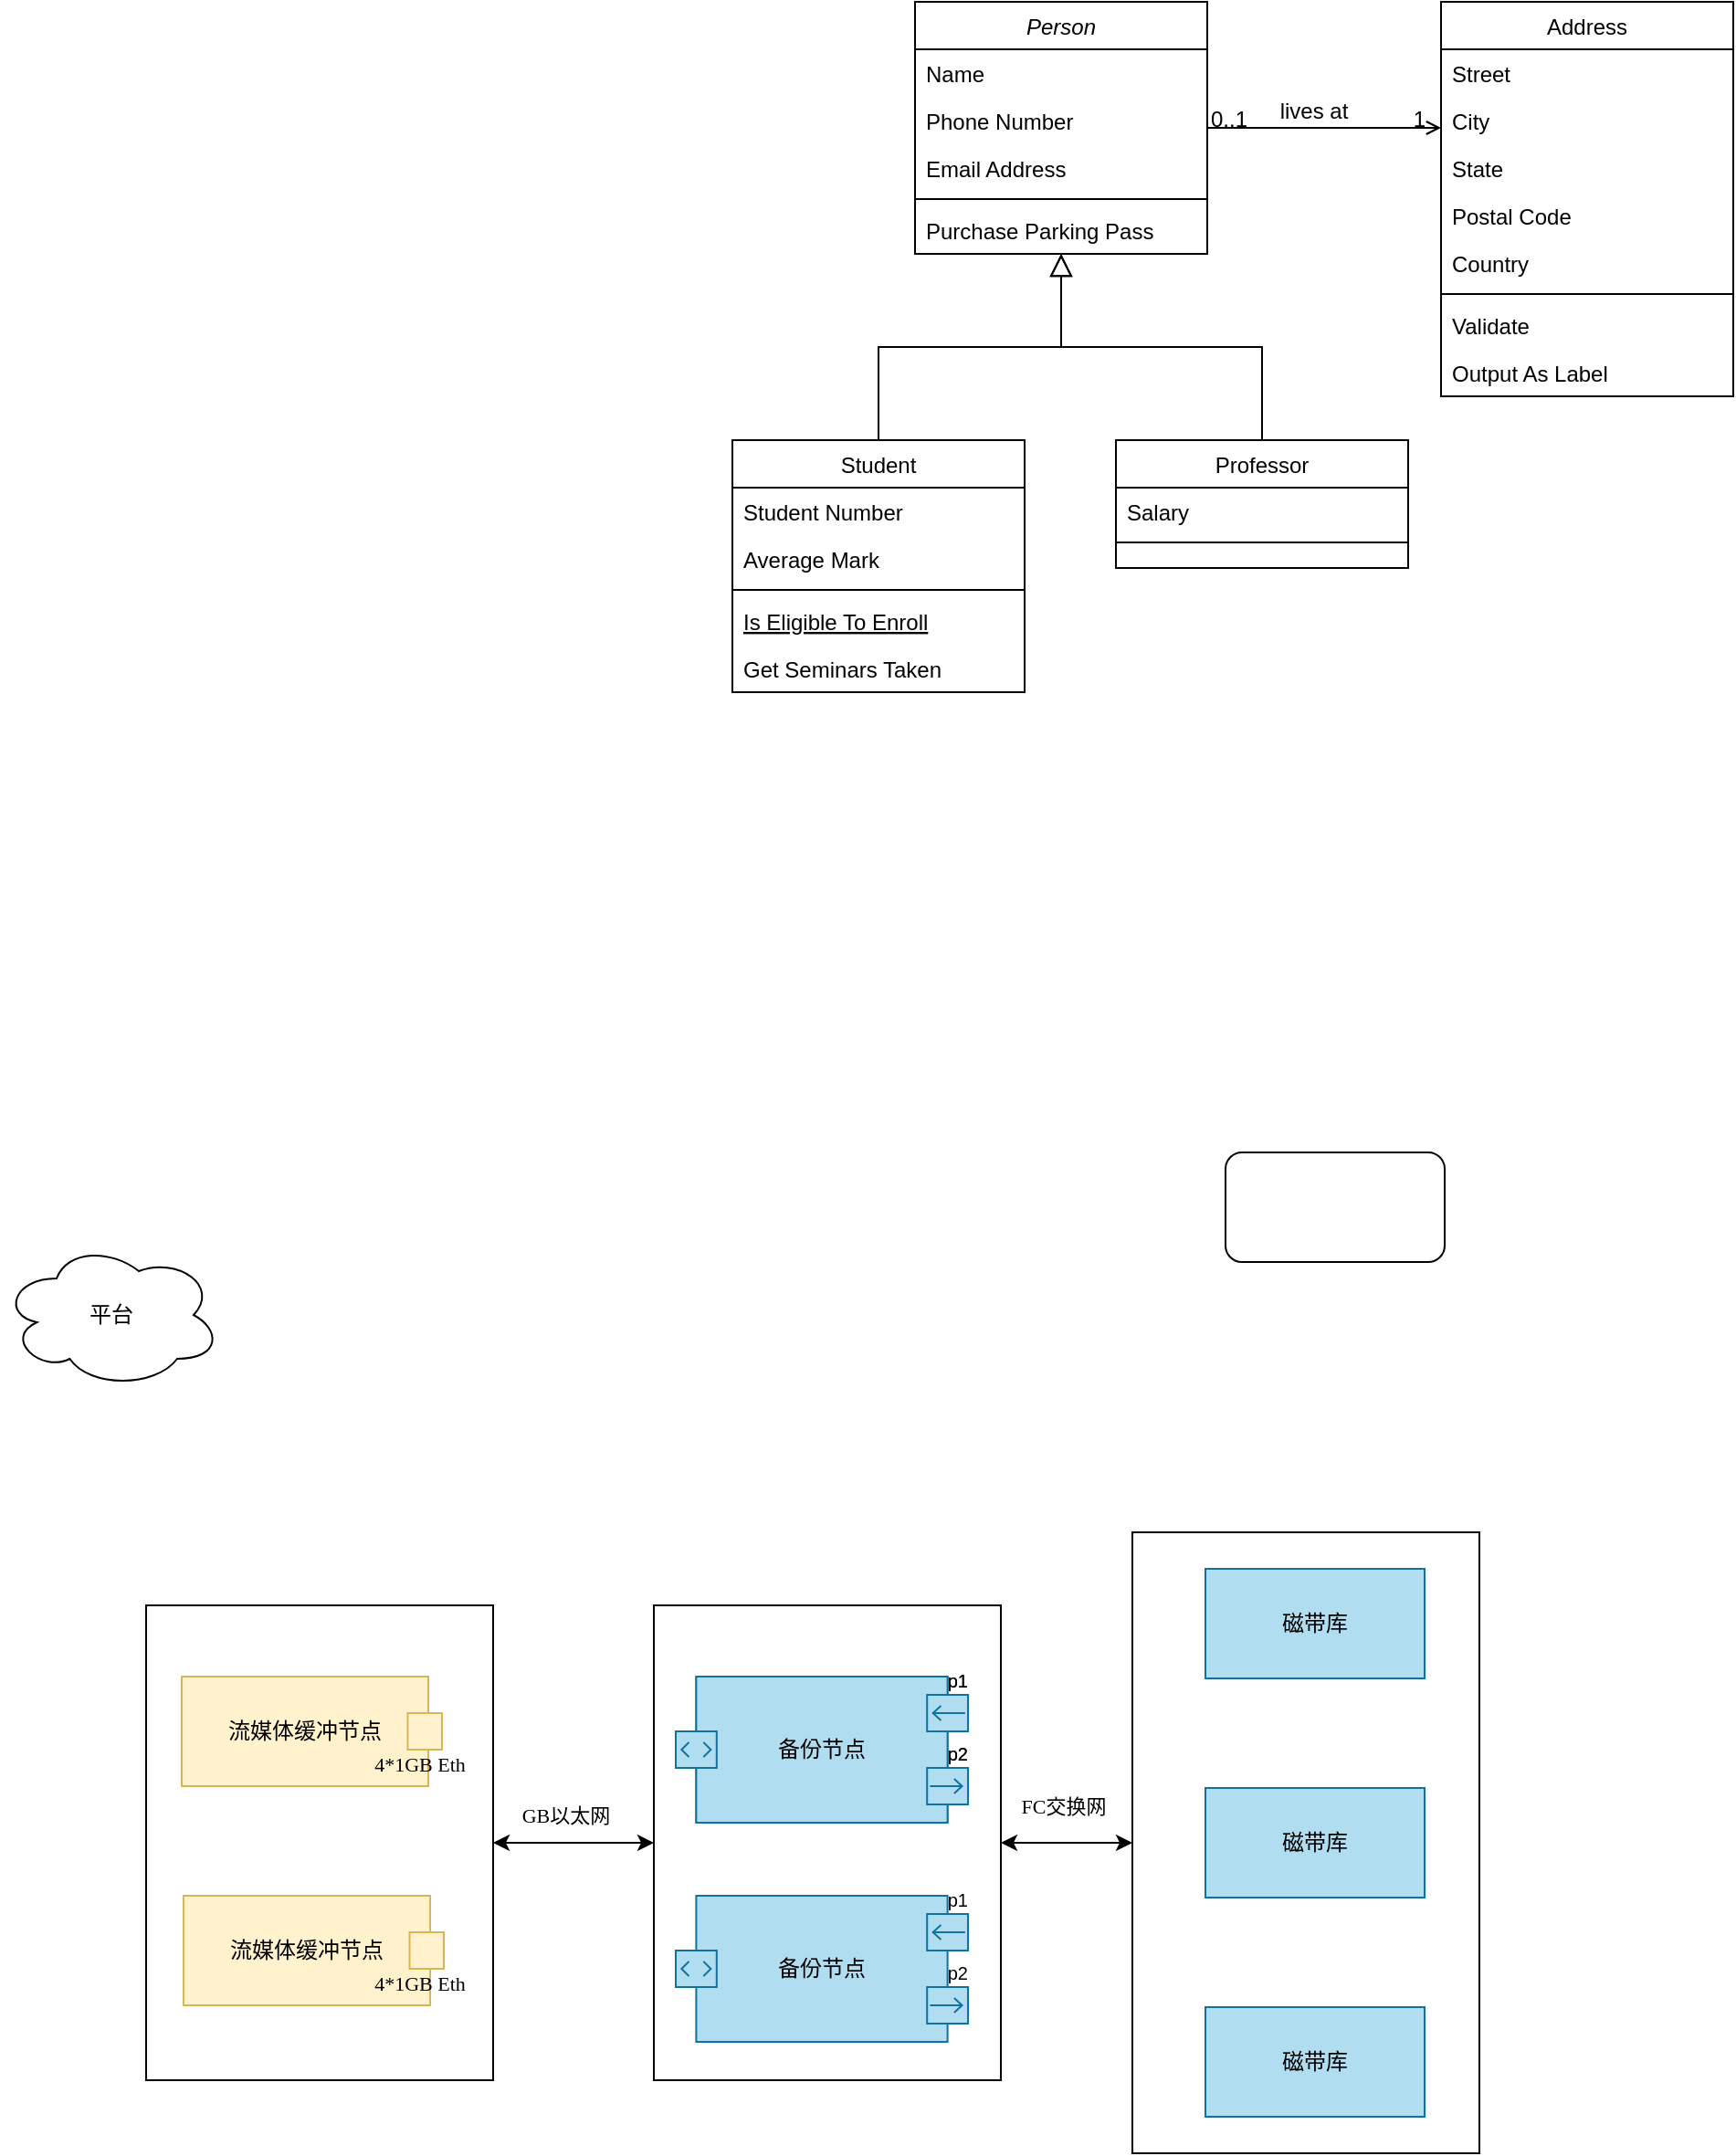 <mxfile version="18.2.0" type="github">
  <diagram id="C5RBs43oDa-KdzZeNtuy" name="Page-1">
    <mxGraphModel dx="2310" dy="827" grid="1" gridSize="10" guides="1" tooltips="1" connect="1" arrows="1" fold="1" page="1" pageScale="1" pageWidth="827" pageHeight="1169" math="0" shadow="0">
      <root>
        <mxCell id="WIyWlLk6GJQsqaUBKTNV-0" />
        <mxCell id="WIyWlLk6GJQsqaUBKTNV-1" parent="WIyWlLk6GJQsqaUBKTNV-0" />
        <mxCell id="aKD4hpUVsNgHDwLHOLFN-63" value="" style="rounded=0;whiteSpace=wrap;html=1;strokeColor=#000000;" vertex="1" parent="WIyWlLk6GJQsqaUBKTNV-1">
          <mxGeometry x="339" y="958" width="190" height="340" as="geometry" />
        </mxCell>
        <mxCell id="aKD4hpUVsNgHDwLHOLFN-58" value="" style="rounded=0;whiteSpace=wrap;html=1;strokeColor=#000000;" vertex="1" parent="WIyWlLk6GJQsqaUBKTNV-1">
          <mxGeometry x="77" y="998" width="190" height="260" as="geometry" />
        </mxCell>
        <mxCell id="aKD4hpUVsNgHDwLHOLFN-24" value="" style="rounded=0;whiteSpace=wrap;html=1;strokeColor=#000000;" vertex="1" parent="WIyWlLk6GJQsqaUBKTNV-1">
          <mxGeometry x="-201" y="998" width="190" height="260" as="geometry" />
        </mxCell>
        <mxCell id="zkfFHV4jXpPFQw0GAbJ--0" value="Person" style="swimlane;fontStyle=2;align=center;verticalAlign=top;childLayout=stackLayout;horizontal=1;startSize=26;horizontalStack=0;resizeParent=1;resizeLast=0;collapsible=1;marginBottom=0;rounded=0;shadow=0;strokeWidth=1;" parent="WIyWlLk6GJQsqaUBKTNV-1" vertex="1">
          <mxGeometry x="220" y="120" width="160" height="138" as="geometry">
            <mxRectangle x="230" y="140" width="160" height="26" as="alternateBounds" />
          </mxGeometry>
        </mxCell>
        <mxCell id="zkfFHV4jXpPFQw0GAbJ--1" value="Name" style="text;align=left;verticalAlign=top;spacingLeft=4;spacingRight=4;overflow=hidden;rotatable=0;points=[[0,0.5],[1,0.5]];portConstraint=eastwest;" parent="zkfFHV4jXpPFQw0GAbJ--0" vertex="1">
          <mxGeometry y="26" width="160" height="26" as="geometry" />
        </mxCell>
        <mxCell id="zkfFHV4jXpPFQw0GAbJ--2" value="Phone Number" style="text;align=left;verticalAlign=top;spacingLeft=4;spacingRight=4;overflow=hidden;rotatable=0;points=[[0,0.5],[1,0.5]];portConstraint=eastwest;rounded=0;shadow=0;html=0;" parent="zkfFHV4jXpPFQw0GAbJ--0" vertex="1">
          <mxGeometry y="52" width="160" height="26" as="geometry" />
        </mxCell>
        <mxCell id="zkfFHV4jXpPFQw0GAbJ--3" value="Email Address" style="text;align=left;verticalAlign=top;spacingLeft=4;spacingRight=4;overflow=hidden;rotatable=0;points=[[0,0.5],[1,0.5]];portConstraint=eastwest;rounded=0;shadow=0;html=0;" parent="zkfFHV4jXpPFQw0GAbJ--0" vertex="1">
          <mxGeometry y="78" width="160" height="26" as="geometry" />
        </mxCell>
        <mxCell id="zkfFHV4jXpPFQw0GAbJ--4" value="" style="line;html=1;strokeWidth=1;align=left;verticalAlign=middle;spacingTop=-1;spacingLeft=3;spacingRight=3;rotatable=0;labelPosition=right;points=[];portConstraint=eastwest;" parent="zkfFHV4jXpPFQw0GAbJ--0" vertex="1">
          <mxGeometry y="104" width="160" height="8" as="geometry" />
        </mxCell>
        <mxCell id="zkfFHV4jXpPFQw0GAbJ--5" value="Purchase Parking Pass" style="text;align=left;verticalAlign=top;spacingLeft=4;spacingRight=4;overflow=hidden;rotatable=0;points=[[0,0.5],[1,0.5]];portConstraint=eastwest;" parent="zkfFHV4jXpPFQw0GAbJ--0" vertex="1">
          <mxGeometry y="112" width="160" height="26" as="geometry" />
        </mxCell>
        <mxCell id="zkfFHV4jXpPFQw0GAbJ--6" value="Student" style="swimlane;fontStyle=0;align=center;verticalAlign=top;childLayout=stackLayout;horizontal=1;startSize=26;horizontalStack=0;resizeParent=1;resizeLast=0;collapsible=1;marginBottom=0;rounded=0;shadow=0;strokeWidth=1;" parent="WIyWlLk6GJQsqaUBKTNV-1" vertex="1">
          <mxGeometry x="120" y="360" width="160" height="138" as="geometry">
            <mxRectangle x="130" y="380" width="160" height="26" as="alternateBounds" />
          </mxGeometry>
        </mxCell>
        <mxCell id="zkfFHV4jXpPFQw0GAbJ--7" value="Student Number" style="text;align=left;verticalAlign=top;spacingLeft=4;spacingRight=4;overflow=hidden;rotatable=0;points=[[0,0.5],[1,0.5]];portConstraint=eastwest;" parent="zkfFHV4jXpPFQw0GAbJ--6" vertex="1">
          <mxGeometry y="26" width="160" height="26" as="geometry" />
        </mxCell>
        <mxCell id="zkfFHV4jXpPFQw0GAbJ--8" value="Average Mark" style="text;align=left;verticalAlign=top;spacingLeft=4;spacingRight=4;overflow=hidden;rotatable=0;points=[[0,0.5],[1,0.5]];portConstraint=eastwest;rounded=0;shadow=0;html=0;" parent="zkfFHV4jXpPFQw0GAbJ--6" vertex="1">
          <mxGeometry y="52" width="160" height="26" as="geometry" />
        </mxCell>
        <mxCell id="zkfFHV4jXpPFQw0GAbJ--9" value="" style="line;html=1;strokeWidth=1;align=left;verticalAlign=middle;spacingTop=-1;spacingLeft=3;spacingRight=3;rotatable=0;labelPosition=right;points=[];portConstraint=eastwest;" parent="zkfFHV4jXpPFQw0GAbJ--6" vertex="1">
          <mxGeometry y="78" width="160" height="8" as="geometry" />
        </mxCell>
        <mxCell id="zkfFHV4jXpPFQw0GAbJ--10" value="Is Eligible To Enroll" style="text;align=left;verticalAlign=top;spacingLeft=4;spacingRight=4;overflow=hidden;rotatable=0;points=[[0,0.5],[1,0.5]];portConstraint=eastwest;fontStyle=4" parent="zkfFHV4jXpPFQw0GAbJ--6" vertex="1">
          <mxGeometry y="86" width="160" height="26" as="geometry" />
        </mxCell>
        <mxCell id="zkfFHV4jXpPFQw0GAbJ--11" value="Get Seminars Taken" style="text;align=left;verticalAlign=top;spacingLeft=4;spacingRight=4;overflow=hidden;rotatable=0;points=[[0,0.5],[1,0.5]];portConstraint=eastwest;" parent="zkfFHV4jXpPFQw0GAbJ--6" vertex="1">
          <mxGeometry y="112" width="160" height="26" as="geometry" />
        </mxCell>
        <mxCell id="zkfFHV4jXpPFQw0GAbJ--12" value="" style="endArrow=block;endSize=10;endFill=0;shadow=0;strokeWidth=1;rounded=0;edgeStyle=elbowEdgeStyle;elbow=vertical;" parent="WIyWlLk6GJQsqaUBKTNV-1" source="zkfFHV4jXpPFQw0GAbJ--6" target="zkfFHV4jXpPFQw0GAbJ--0" edge="1">
          <mxGeometry width="160" relative="1" as="geometry">
            <mxPoint x="200" y="203" as="sourcePoint" />
            <mxPoint x="200" y="203" as="targetPoint" />
          </mxGeometry>
        </mxCell>
        <mxCell id="zkfFHV4jXpPFQw0GAbJ--13" value="Professor" style="swimlane;fontStyle=0;align=center;verticalAlign=top;childLayout=stackLayout;horizontal=1;startSize=26;horizontalStack=0;resizeParent=1;resizeLast=0;collapsible=1;marginBottom=0;rounded=0;shadow=0;strokeWidth=1;" parent="WIyWlLk6GJQsqaUBKTNV-1" vertex="1">
          <mxGeometry x="330" y="360" width="160" height="70" as="geometry">
            <mxRectangle x="340" y="380" width="170" height="26" as="alternateBounds" />
          </mxGeometry>
        </mxCell>
        <mxCell id="zkfFHV4jXpPFQw0GAbJ--14" value="Salary" style="text;align=left;verticalAlign=top;spacingLeft=4;spacingRight=4;overflow=hidden;rotatable=0;points=[[0,0.5],[1,0.5]];portConstraint=eastwest;" parent="zkfFHV4jXpPFQw0GAbJ--13" vertex="1">
          <mxGeometry y="26" width="160" height="26" as="geometry" />
        </mxCell>
        <mxCell id="zkfFHV4jXpPFQw0GAbJ--15" value="" style="line;html=1;strokeWidth=1;align=left;verticalAlign=middle;spacingTop=-1;spacingLeft=3;spacingRight=3;rotatable=0;labelPosition=right;points=[];portConstraint=eastwest;" parent="zkfFHV4jXpPFQw0GAbJ--13" vertex="1">
          <mxGeometry y="52" width="160" height="8" as="geometry" />
        </mxCell>
        <mxCell id="zkfFHV4jXpPFQw0GAbJ--16" value="" style="endArrow=block;endSize=10;endFill=0;shadow=0;strokeWidth=1;rounded=0;edgeStyle=elbowEdgeStyle;elbow=vertical;" parent="WIyWlLk6GJQsqaUBKTNV-1" source="zkfFHV4jXpPFQw0GAbJ--13" target="zkfFHV4jXpPFQw0GAbJ--0" edge="1">
          <mxGeometry width="160" relative="1" as="geometry">
            <mxPoint x="210" y="373" as="sourcePoint" />
            <mxPoint x="310" y="271" as="targetPoint" />
          </mxGeometry>
        </mxCell>
        <mxCell id="zkfFHV4jXpPFQw0GAbJ--17" value="Address" style="swimlane;fontStyle=0;align=center;verticalAlign=top;childLayout=stackLayout;horizontal=1;startSize=26;horizontalStack=0;resizeParent=1;resizeLast=0;collapsible=1;marginBottom=0;rounded=0;shadow=0;strokeWidth=1;" parent="WIyWlLk6GJQsqaUBKTNV-1" vertex="1">
          <mxGeometry x="508" y="120" width="160" height="216" as="geometry">
            <mxRectangle x="550" y="140" width="160" height="26" as="alternateBounds" />
          </mxGeometry>
        </mxCell>
        <mxCell id="zkfFHV4jXpPFQw0GAbJ--18" value="Street" style="text;align=left;verticalAlign=top;spacingLeft=4;spacingRight=4;overflow=hidden;rotatable=0;points=[[0,0.5],[1,0.5]];portConstraint=eastwest;" parent="zkfFHV4jXpPFQw0GAbJ--17" vertex="1">
          <mxGeometry y="26" width="160" height="26" as="geometry" />
        </mxCell>
        <mxCell id="zkfFHV4jXpPFQw0GAbJ--19" value="City" style="text;align=left;verticalAlign=top;spacingLeft=4;spacingRight=4;overflow=hidden;rotatable=0;points=[[0,0.5],[1,0.5]];portConstraint=eastwest;rounded=0;shadow=0;html=0;" parent="zkfFHV4jXpPFQw0GAbJ--17" vertex="1">
          <mxGeometry y="52" width="160" height="26" as="geometry" />
        </mxCell>
        <mxCell id="zkfFHV4jXpPFQw0GAbJ--20" value="State" style="text;align=left;verticalAlign=top;spacingLeft=4;spacingRight=4;overflow=hidden;rotatable=0;points=[[0,0.5],[1,0.5]];portConstraint=eastwest;rounded=0;shadow=0;html=0;" parent="zkfFHV4jXpPFQw0GAbJ--17" vertex="1">
          <mxGeometry y="78" width="160" height="26" as="geometry" />
        </mxCell>
        <mxCell id="zkfFHV4jXpPFQw0GAbJ--21" value="Postal Code" style="text;align=left;verticalAlign=top;spacingLeft=4;spacingRight=4;overflow=hidden;rotatable=0;points=[[0,0.5],[1,0.5]];portConstraint=eastwest;rounded=0;shadow=0;html=0;" parent="zkfFHV4jXpPFQw0GAbJ--17" vertex="1">
          <mxGeometry y="104" width="160" height="26" as="geometry" />
        </mxCell>
        <mxCell id="zkfFHV4jXpPFQw0GAbJ--22" value="Country" style="text;align=left;verticalAlign=top;spacingLeft=4;spacingRight=4;overflow=hidden;rotatable=0;points=[[0,0.5],[1,0.5]];portConstraint=eastwest;rounded=0;shadow=0;html=0;" parent="zkfFHV4jXpPFQw0GAbJ--17" vertex="1">
          <mxGeometry y="130" width="160" height="26" as="geometry" />
        </mxCell>
        <mxCell id="zkfFHV4jXpPFQw0GAbJ--23" value="" style="line;html=1;strokeWidth=1;align=left;verticalAlign=middle;spacingTop=-1;spacingLeft=3;spacingRight=3;rotatable=0;labelPosition=right;points=[];portConstraint=eastwest;" parent="zkfFHV4jXpPFQw0GAbJ--17" vertex="1">
          <mxGeometry y="156" width="160" height="8" as="geometry" />
        </mxCell>
        <mxCell id="zkfFHV4jXpPFQw0GAbJ--24" value="Validate" style="text;align=left;verticalAlign=top;spacingLeft=4;spacingRight=4;overflow=hidden;rotatable=0;points=[[0,0.5],[1,0.5]];portConstraint=eastwest;" parent="zkfFHV4jXpPFQw0GAbJ--17" vertex="1">
          <mxGeometry y="164" width="160" height="26" as="geometry" />
        </mxCell>
        <mxCell id="zkfFHV4jXpPFQw0GAbJ--25" value="Output As Label" style="text;align=left;verticalAlign=top;spacingLeft=4;spacingRight=4;overflow=hidden;rotatable=0;points=[[0,0.5],[1,0.5]];portConstraint=eastwest;" parent="zkfFHV4jXpPFQw0GAbJ--17" vertex="1">
          <mxGeometry y="190" width="160" height="26" as="geometry" />
        </mxCell>
        <mxCell id="zkfFHV4jXpPFQw0GAbJ--26" value="" style="endArrow=open;shadow=0;strokeWidth=1;rounded=0;endFill=1;edgeStyle=elbowEdgeStyle;elbow=vertical;" parent="WIyWlLk6GJQsqaUBKTNV-1" source="zkfFHV4jXpPFQw0GAbJ--0" target="zkfFHV4jXpPFQw0GAbJ--17" edge="1">
          <mxGeometry x="0.5" y="41" relative="1" as="geometry">
            <mxPoint x="380" y="192" as="sourcePoint" />
            <mxPoint x="540" y="192" as="targetPoint" />
            <mxPoint x="-40" y="32" as="offset" />
          </mxGeometry>
        </mxCell>
        <mxCell id="zkfFHV4jXpPFQw0GAbJ--27" value="0..1" style="resizable=0;align=left;verticalAlign=bottom;labelBackgroundColor=none;fontSize=12;" parent="zkfFHV4jXpPFQw0GAbJ--26" connectable="0" vertex="1">
          <mxGeometry x="-1" relative="1" as="geometry">
            <mxPoint y="4" as="offset" />
          </mxGeometry>
        </mxCell>
        <mxCell id="zkfFHV4jXpPFQw0GAbJ--28" value="1" style="resizable=0;align=right;verticalAlign=bottom;labelBackgroundColor=none;fontSize=12;" parent="zkfFHV4jXpPFQw0GAbJ--26" connectable="0" vertex="1">
          <mxGeometry x="1" relative="1" as="geometry">
            <mxPoint x="-7" y="4" as="offset" />
          </mxGeometry>
        </mxCell>
        <mxCell id="zkfFHV4jXpPFQw0GAbJ--29" value="lives at" style="text;html=1;resizable=0;points=[];;align=center;verticalAlign=middle;labelBackgroundColor=none;rounded=0;shadow=0;strokeWidth=1;fontSize=12;" parent="zkfFHV4jXpPFQw0GAbJ--26" vertex="1" connectable="0">
          <mxGeometry x="0.5" y="49" relative="1" as="geometry">
            <mxPoint x="-38" y="40" as="offset" />
          </mxGeometry>
        </mxCell>
        <mxCell id="aKD4hpUVsNgHDwLHOLFN-1" value="磁带库" style="rounded=0;whiteSpace=wrap;html=1;strokeColor=#10739e;fillColor=#b1ddf0;" vertex="1" parent="WIyWlLk6GJQsqaUBKTNV-1">
          <mxGeometry x="379" y="978" width="120" height="60" as="geometry" />
        </mxCell>
        <mxCell id="aKD4hpUVsNgHDwLHOLFN-2" value="磁带库" style="rounded=0;whiteSpace=wrap;html=1;strokeColor=#10739e;fillColor=#b1ddf0;" vertex="1" parent="WIyWlLk6GJQsqaUBKTNV-1">
          <mxGeometry x="379" y="1098" width="120" height="60" as="geometry" />
        </mxCell>
        <mxCell id="aKD4hpUVsNgHDwLHOLFN-3" value="磁带库" style="rounded=0;whiteSpace=wrap;html=1;strokeColor=#10739e;fillColor=#b1ddf0;" vertex="1" parent="WIyWlLk6GJQsqaUBKTNV-1">
          <mxGeometry x="379" y="1218" width="120" height="60" as="geometry" />
        </mxCell>
        <mxCell id="aKD4hpUVsNgHDwLHOLFN-35" value="&lt;span style=&quot;font-weight: 400;&quot;&gt;流媒体缓冲节点&lt;/span&gt;" style="html=1;shape=mxgraph.sysml.port1;fontStyle=1;whiteSpace=wrap;align=center;strokeColor=#d6b656;direction=east;flipH=1;fillColor=#fff2cc;sketch=0;shadow=0;gradientColor=none;" vertex="1" parent="WIyWlLk6GJQsqaUBKTNV-1">
          <mxGeometry x="-189" y="1037" width="150" height="60" as="geometry" />
        </mxCell>
        <mxCell id="aKD4hpUVsNgHDwLHOLFN-36" value="" style="strokeColor=inherit;fillColor=inherit;gradientColor=inherit;shape=rect;points=[[0,0.5,0]];html=1;resizable=1;align=right;verticalAlign=bottom;labelPosition=left;verticalLabelPosition=top;labelBackgroundColor=none;fontSize=10;part=1;fontColor=#000000;" vertex="1" parent="aKD4hpUVsNgHDwLHOLFN-35">
          <mxGeometry x="131.25" y="20" width="18.75" height="20" as="geometry" />
        </mxCell>
        <mxCell id="aKD4hpUVsNgHDwLHOLFN-37" value="&lt;span style=&quot;font-weight: 400;&quot;&gt;流媒体缓冲节点&lt;/span&gt;" style="html=1;shape=mxgraph.sysml.port1;fontStyle=1;whiteSpace=wrap;align=center;strokeColor=#d6b656;direction=east;flipH=1;fillColor=#fff2cc;" vertex="1" parent="WIyWlLk6GJQsqaUBKTNV-1">
          <mxGeometry x="-188" y="1157" width="150" height="60" as="geometry" />
        </mxCell>
        <mxCell id="aKD4hpUVsNgHDwLHOLFN-38" value="" style="strokeColor=inherit;fillColor=inherit;gradientColor=inherit;shape=rect;points=[[0,0.5,0]];html=1;resizable=1;align=right;verticalAlign=bottom;labelPosition=left;verticalLabelPosition=top;labelBackgroundColor=none;fontSize=10;part=1;fontColor=#000000;" vertex="1" parent="aKD4hpUVsNgHDwLHOLFN-37">
          <mxGeometry x="131.25" y="20" width="18.75" height="20" as="geometry" />
        </mxCell>
        <mxCell id="aKD4hpUVsNgHDwLHOLFN-39" value="&lt;span style=&quot;font-weight: 400;&quot;&gt;备份节点&lt;/span&gt;" style="html=1;shape=mxgraph.sysml.port3;fontStyle=1;whiteSpace=wrap;align=center;strokeColor=#0e8088;flipH=1;fillColor=#b0e3e6;" vertex="1" parent="WIyWlLk6GJQsqaUBKTNV-1">
          <mxGeometry x="89" y="1037" width="160" height="80" as="geometry" />
        </mxCell>
        <mxCell id="aKD4hpUVsNgHDwLHOLFN-40" value="p1" style="resizable=0;html=1;align=right;verticalAlign=bottom;labelPosition=left;verticalLabelPosition=top;labelBackgroundColor=none;fontSize=10;fontColor=#000000;strokeColor=#000000;" connectable="0" vertex="1" parent="aKD4hpUVsNgHDwLHOLFN-39">
          <mxGeometry x="160" y="10" as="geometry" />
        </mxCell>
        <mxCell id="aKD4hpUVsNgHDwLHOLFN-41" value="p2" style="resizable=0;html=1;align=right;verticalAlign=bottom;labelPosition=left;verticalLabelPosition=top;labelBackgroundColor=none;fontSize=10;fontColor=#000000;strokeColor=#000000;" connectable="0" vertex="1" parent="aKD4hpUVsNgHDwLHOLFN-39">
          <mxGeometry x="160" y="50" as="geometry" />
        </mxCell>
        <mxCell id="aKD4hpUVsNgHDwLHOLFN-42" value="" style="resizable=0;html=1;align=left;verticalAlign=bottom;labelBackgroundColor=none;fontSize=10;fontColor=#000000;strokeColor=#000000;" connectable="0" vertex="1" parent="aKD4hpUVsNgHDwLHOLFN-39">
          <mxGeometry y="30" as="geometry" />
        </mxCell>
        <mxCell id="aKD4hpUVsNgHDwLHOLFN-18" value="&lt;font face=&quot;Lucida Console&quot;&gt;&lt;span style=&quot;font-size: 11px;&quot;&gt;4*1GB Eth&lt;/span&gt;&lt;/font&gt;" style="text;html=1;strokeColor=none;fillColor=none;align=center;verticalAlign=middle;whiteSpace=wrap;rounded=0;fontSize=14;" vertex="1" parent="WIyWlLk6GJQsqaUBKTNV-1">
          <mxGeometry x="-91" y="1078" width="80" height="12" as="geometry" />
        </mxCell>
        <mxCell id="aKD4hpUVsNgHDwLHOLFN-45" value="&lt;font face=&quot;Lucida Console&quot;&gt;&lt;span style=&quot;font-size: 11px;&quot;&gt;4*1GB Eth&lt;/span&gt;&lt;/font&gt;" style="text;html=1;strokeColor=none;fillColor=none;align=center;verticalAlign=middle;whiteSpace=wrap;rounded=0;fontSize=14;" vertex="1" parent="WIyWlLk6GJQsqaUBKTNV-1">
          <mxGeometry x="-91" y="1198" width="80" height="12" as="geometry" />
        </mxCell>
        <mxCell id="aKD4hpUVsNgHDwLHOLFN-54" value="&lt;span style=&quot;font-weight: 400;&quot;&gt;备份节点&lt;/span&gt;" style="html=1;shape=mxgraph.sysml.port3;fontStyle=1;whiteSpace=wrap;align=center;strokeColor=#10739e;flipH=1;fillColor=#b1ddf0;" vertex="1" parent="WIyWlLk6GJQsqaUBKTNV-1">
          <mxGeometry x="89" y="1157" width="160" height="80" as="geometry" />
        </mxCell>
        <mxCell id="aKD4hpUVsNgHDwLHOLFN-55" value="p1" style="resizable=0;html=1;align=right;verticalAlign=bottom;labelPosition=left;verticalLabelPosition=top;labelBackgroundColor=none;fontSize=10;fontColor=#000000;strokeColor=#000000;" connectable="0" vertex="1" parent="aKD4hpUVsNgHDwLHOLFN-54">
          <mxGeometry x="160" y="10" as="geometry" />
        </mxCell>
        <mxCell id="aKD4hpUVsNgHDwLHOLFN-56" value="p2" style="resizable=0;html=1;align=right;verticalAlign=bottom;labelPosition=left;verticalLabelPosition=top;labelBackgroundColor=none;fontSize=10;fontColor=#000000;strokeColor=#000000;" connectable="0" vertex="1" parent="aKD4hpUVsNgHDwLHOLFN-54">
          <mxGeometry x="160" y="50" as="geometry" />
        </mxCell>
        <mxCell id="aKD4hpUVsNgHDwLHOLFN-57" value="" style="resizable=0;html=1;align=left;verticalAlign=bottom;labelBackgroundColor=none;fontSize=10;fontColor=#000000;strokeColor=#000000;" connectable="0" vertex="1" parent="aKD4hpUVsNgHDwLHOLFN-54">
          <mxGeometry y="30" as="geometry" />
        </mxCell>
        <mxCell id="aKD4hpUVsNgHDwLHOLFN-59" value="&lt;span style=&quot;font-weight: 400;&quot;&gt;备份节点&lt;/span&gt;" style="html=1;shape=mxgraph.sysml.port3;fontStyle=1;whiteSpace=wrap;align=center;strokeColor=#10739e;flipH=1;fillColor=#b1ddf0;" vertex="1" parent="aKD4hpUVsNgHDwLHOLFN-54">
          <mxGeometry y="-120" width="160" height="80" as="geometry" />
        </mxCell>
        <mxCell id="aKD4hpUVsNgHDwLHOLFN-60" value="p1" style="resizable=0;html=1;align=right;verticalAlign=bottom;labelPosition=left;verticalLabelPosition=top;labelBackgroundColor=none;fontSize=10;fontColor=#000000;strokeColor=#000000;" connectable="0" vertex="1" parent="aKD4hpUVsNgHDwLHOLFN-59">
          <mxGeometry x="160" y="10" as="geometry" />
        </mxCell>
        <mxCell id="aKD4hpUVsNgHDwLHOLFN-61" value="p2" style="resizable=0;html=1;align=right;verticalAlign=bottom;labelPosition=left;verticalLabelPosition=top;labelBackgroundColor=none;fontSize=10;fontColor=#000000;strokeColor=#000000;" connectable="0" vertex="1" parent="aKD4hpUVsNgHDwLHOLFN-59">
          <mxGeometry x="160" y="50" as="geometry" />
        </mxCell>
        <mxCell id="aKD4hpUVsNgHDwLHOLFN-62" value="" style="resizable=0;html=1;align=left;verticalAlign=bottom;labelBackgroundColor=none;fontSize=10;fontColor=#000000;strokeColor=#000000;" connectable="0" vertex="1" parent="aKD4hpUVsNgHDwLHOLFN-59">
          <mxGeometry y="30" as="geometry" />
        </mxCell>
        <mxCell id="aKD4hpUVsNgHDwLHOLFN-66" value="" style="endArrow=classic;startArrow=classic;html=1;rounded=0;fontColor=#000000;entryX=0;entryY=0.5;entryDx=0;entryDy=0;exitX=1;exitY=0.5;exitDx=0;exitDy=0;" edge="1" parent="WIyWlLk6GJQsqaUBKTNV-1" source="aKD4hpUVsNgHDwLHOLFN-24" target="aKD4hpUVsNgHDwLHOLFN-58">
          <mxGeometry width="50" height="50" relative="1" as="geometry">
            <mxPoint x="-81" y="1368" as="sourcePoint" />
            <mxPoint x="-31" y="1318" as="targetPoint" />
          </mxGeometry>
        </mxCell>
        <mxCell id="aKD4hpUVsNgHDwLHOLFN-67" value="" style="endArrow=classic;startArrow=classic;html=1;rounded=0;fontColor=#000000;entryX=0;entryY=0.5;entryDx=0;entryDy=0;exitX=1;exitY=0.5;exitDx=0;exitDy=0;" edge="1" parent="WIyWlLk6GJQsqaUBKTNV-1" source="aKD4hpUVsNgHDwLHOLFN-58" target="aKD4hpUVsNgHDwLHOLFN-63">
          <mxGeometry width="50" height="50" relative="1" as="geometry">
            <mxPoint x="229" y="1358" as="sourcePoint" />
            <mxPoint x="279" y="1308" as="targetPoint" />
          </mxGeometry>
        </mxCell>
        <mxCell id="aKD4hpUVsNgHDwLHOLFN-69" value="&lt;font face=&quot;Lucida Console&quot;&gt;&lt;span style=&quot;font-size: 11px;&quot;&gt;GB以太网&lt;/span&gt;&lt;/font&gt;" style="text;html=1;strokeColor=none;fillColor=none;align=center;verticalAlign=middle;whiteSpace=wrap;rounded=0;fontSize=14;" vertex="1" parent="WIyWlLk6GJQsqaUBKTNV-1">
          <mxGeometry x="-11" y="1107" width="80" height="10" as="geometry" />
        </mxCell>
        <mxCell id="aKD4hpUVsNgHDwLHOLFN-70" value="&lt;font face=&quot;Lucida Console&quot;&gt;&lt;span style=&quot;font-size: 11px;&quot;&gt;FC交换网&lt;/span&gt;&lt;/font&gt;" style="text;html=1;strokeColor=none;fillColor=none;align=center;verticalAlign=middle;whiteSpace=wrap;rounded=0;fontSize=14;" vertex="1" parent="WIyWlLk6GJQsqaUBKTNV-1">
          <mxGeometry x="268" y="1097" width="67" height="20" as="geometry" />
        </mxCell>
        <mxCell id="aKD4hpUVsNgHDwLHOLFN-75" value="平台" style="ellipse;shape=cloud;whiteSpace=wrap;html=1;fontColor=#000000;strokeColor=#000000;" vertex="1" parent="WIyWlLk6GJQsqaUBKTNV-1">
          <mxGeometry x="-280" y="799" width="120" height="80" as="geometry" />
        </mxCell>
        <mxCell id="aKD4hpUVsNgHDwLHOLFN-76" value="" style="rounded=1;whiteSpace=wrap;html=1;fontColor=#000000;strokeColor=#000000;" vertex="1" parent="WIyWlLk6GJQsqaUBKTNV-1">
          <mxGeometry x="390" y="750" width="120" height="60" as="geometry" />
        </mxCell>
      </root>
    </mxGraphModel>
  </diagram>
</mxfile>
